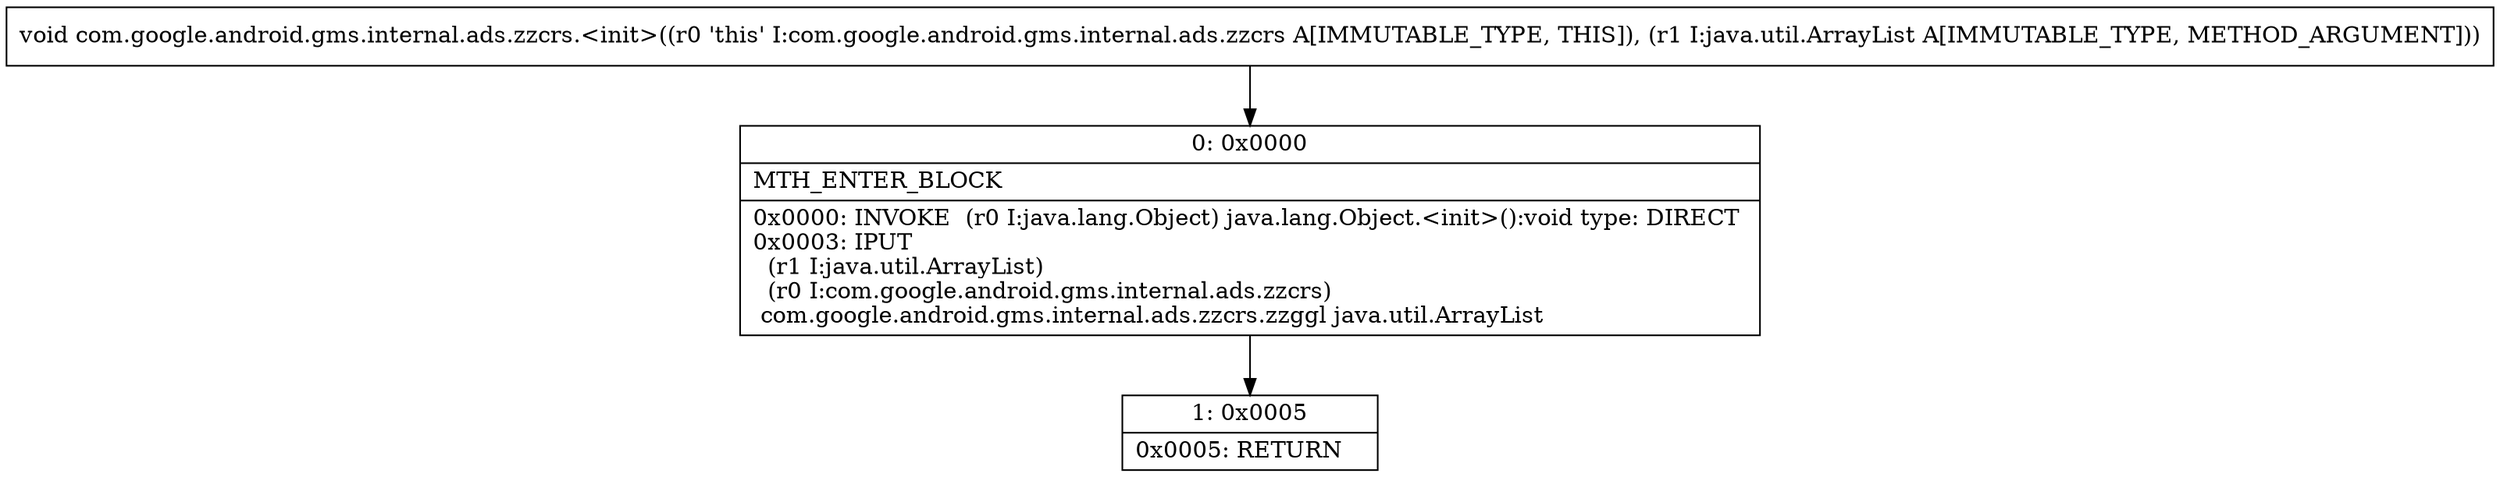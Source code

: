 digraph "CFG forcom.google.android.gms.internal.ads.zzcrs.\<init\>(Ljava\/util\/ArrayList;)V" {
Node_0 [shape=record,label="{0\:\ 0x0000|MTH_ENTER_BLOCK\l|0x0000: INVOKE  (r0 I:java.lang.Object) java.lang.Object.\<init\>():void type: DIRECT \l0x0003: IPUT  \l  (r1 I:java.util.ArrayList)\l  (r0 I:com.google.android.gms.internal.ads.zzcrs)\l com.google.android.gms.internal.ads.zzcrs.zzggl java.util.ArrayList \l}"];
Node_1 [shape=record,label="{1\:\ 0x0005|0x0005: RETURN   \l}"];
MethodNode[shape=record,label="{void com.google.android.gms.internal.ads.zzcrs.\<init\>((r0 'this' I:com.google.android.gms.internal.ads.zzcrs A[IMMUTABLE_TYPE, THIS]), (r1 I:java.util.ArrayList A[IMMUTABLE_TYPE, METHOD_ARGUMENT])) }"];
MethodNode -> Node_0;
Node_0 -> Node_1;
}

